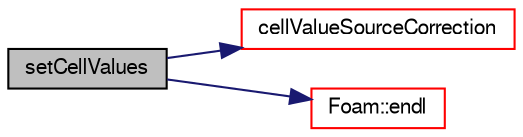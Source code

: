 digraph "setCellValues"
{
  bgcolor="transparent";
  edge [fontname="FreeSans",fontsize="10",labelfontname="FreeSans",labelfontsize="10"];
  node [fontname="FreeSans",fontsize="10",shape=record];
  rankdir="LR";
  Node245 [label="setCellValues",height=0.2,width=0.4,color="black", fillcolor="grey75", style="filled", fontcolor="black"];
  Node245 -> Node246 [color="midnightblue",fontsize="10",style="solid",fontname="FreeSans"];
  Node246 [label="cellValueSourceCorrection",height=0.2,width=0.4,color="red",URL="$a23878.html#a12514aea0fca411ec9a08597bd2e709d",tooltip="Correct cell values using latest transfer information. "];
  Node245 -> Node253 [color="midnightblue",fontsize="10",style="solid",fontname="FreeSans"];
  Node253 [label="Foam::endl",height=0.2,width=0.4,color="red",URL="$a21124.html#a2db8fe02a0d3909e9351bb4275b23ce4",tooltip="Add newline and flush stream. "];
}
